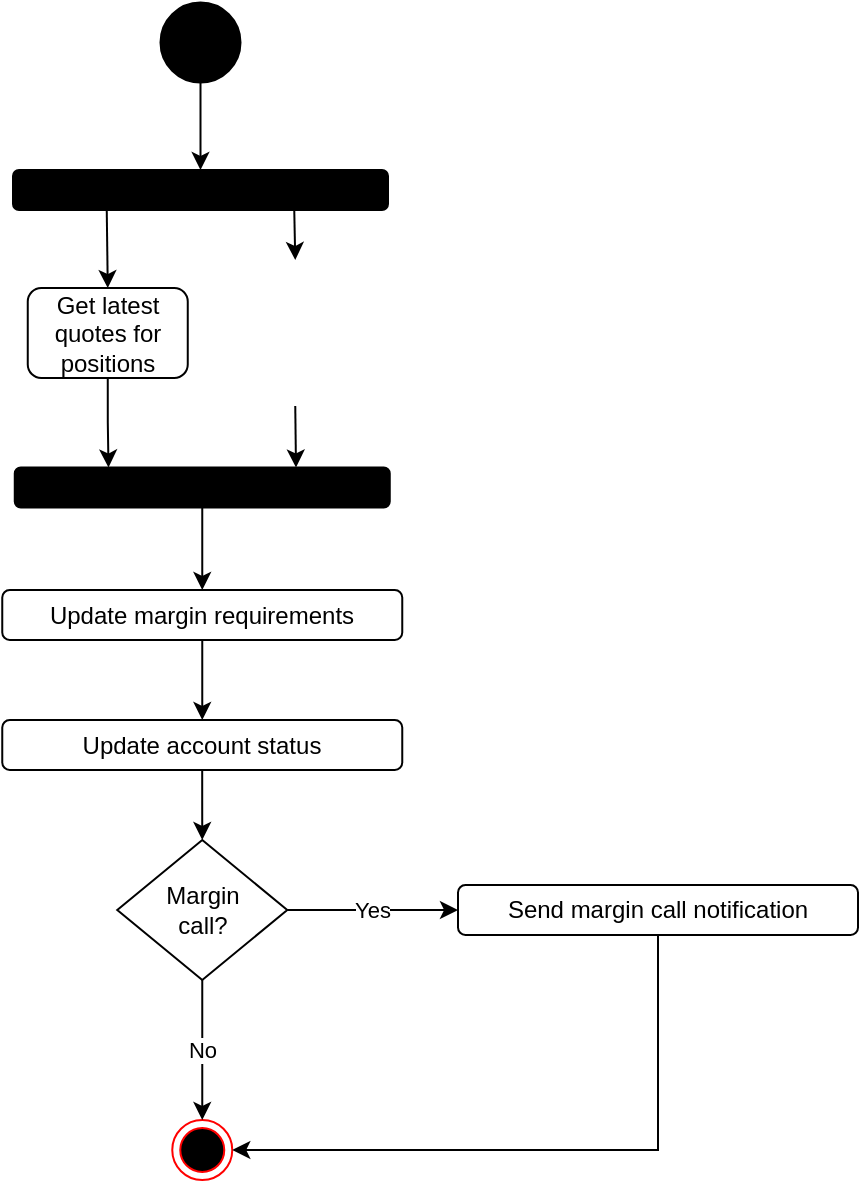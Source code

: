 <mxfile version="13.9.9" type="github">
  <diagram id="h0yh4uh9Ou2qqzZrw4VW" name="Page-1">
    <mxGraphModel dx="1038" dy="491" grid="1" gridSize="10" guides="1" tooltips="1" connect="1" arrows="1" fold="1" page="1" pageScale="1" pageWidth="850" pageHeight="1100" math="0" shadow="0">
      <root>
        <mxCell id="0" />
        <mxCell id="1" parent="0" />
        <mxCell id="CvozXVyJyX2lD8ZnYhm1-18" style="edgeStyle=orthogonalEdgeStyle;rounded=0;orthogonalLoop=1;jettySize=auto;html=1;entryX=0;entryY=0.5;entryDx=0;entryDy=0;" parent="1" source="fXs1r2CifXFu1rM4M8Fj-1" target="CvozXVyJyX2lD8ZnYhm1-1" edge="1">
          <mxGeometry relative="1" as="geometry" />
        </mxCell>
        <mxCell id="fXs1r2CifXFu1rM4M8Fj-1" value="" style="ellipse;whiteSpace=wrap;html=1;aspect=fixed;fillColor=#000000;" parent="1" vertex="1">
          <mxGeometry x="221.25" y="31.25" width="40" height="40" as="geometry" />
        </mxCell>
        <mxCell id="OsMlclKe9sGLii8gvVtk-3" value="Yes" style="edgeStyle=orthogonalEdgeStyle;rounded=0;orthogonalLoop=1;jettySize=auto;html=1;entryX=0.5;entryY=0;entryDx=0;entryDy=0;" parent="1" edge="1">
          <mxGeometry relative="1" as="geometry">
            <mxPoint x="665" y="450" as="targetPoint" />
          </mxGeometry>
        </mxCell>
        <mxCell id="U1gIK-Ml1kVYt0ZC6_mx-13" style="edgeStyle=orthogonalEdgeStyle;rounded=0;orthogonalLoop=1;jettySize=auto;html=1;entryX=0.5;entryY=0;entryDx=0;entryDy=0;exitX=0.5;exitY=1;exitDx=0;exitDy=0;" parent="1" edge="1">
          <mxGeometry relative="1" as="geometry">
            <Array as="points" />
            <mxPoint x="220" y="420" as="sourcePoint" />
          </mxGeometry>
        </mxCell>
        <mxCell id="CvozXVyJyX2lD8ZnYhm1-9" style="edgeStyle=orthogonalEdgeStyle;rounded=0;orthogonalLoop=1;jettySize=auto;html=1;exitX=1;exitY=0.25;exitDx=0;exitDy=0;entryX=0.5;entryY=0;entryDx=0;entryDy=0;" parent="1" source="CvozXVyJyX2lD8ZnYhm1-1" target="CvozXVyJyX2lD8ZnYhm1-8" edge="1">
          <mxGeometry relative="1" as="geometry" />
        </mxCell>
        <mxCell id="CvozXVyJyX2lD8ZnYhm1-14" style="edgeStyle=orthogonalEdgeStyle;rounded=0;orthogonalLoop=1;jettySize=auto;html=1;exitX=1;exitY=0.75;exitDx=0;exitDy=0;entryX=0.5;entryY=0;entryDx=0;entryDy=0;" parent="1" source="CvozXVyJyX2lD8ZnYhm1-1" target="CvozXVyJyX2lD8ZnYhm1-5" edge="1">
          <mxGeometry relative="1" as="geometry" />
        </mxCell>
        <mxCell id="CvozXVyJyX2lD8ZnYhm1-1" value="" style="rounded=1;whiteSpace=wrap;html=1;fillColor=#000000;rotation=90;" parent="1" vertex="1">
          <mxGeometry x="231.25" y="31.25" width="20" height="187.5" as="geometry" />
        </mxCell>
        <mxCell id="CvozXVyJyX2lD8ZnYhm1-20" style="edgeStyle=orthogonalEdgeStyle;rounded=0;orthogonalLoop=1;jettySize=auto;html=1;" parent="1" source="CvozXVyJyX2lD8ZnYhm1-3" target="CvozXVyJyX2lD8ZnYhm1-19" edge="1">
          <mxGeometry relative="1" as="geometry" />
        </mxCell>
        <mxCell id="CvozXVyJyX2lD8ZnYhm1-3" value="" style="rounded=1;whiteSpace=wrap;html=1;fillColor=#000000;rotation=90;" parent="1" vertex="1">
          <mxGeometry x="232.13" y="180" width="20" height="187.5" as="geometry" />
        </mxCell>
        <mxCell id="CvozXVyJyX2lD8ZnYhm1-15" style="edgeStyle=orthogonalEdgeStyle;rounded=0;orthogonalLoop=1;jettySize=auto;html=1;exitX=0.5;exitY=1;exitDx=0;exitDy=0;entryX=0;entryY=0.75;entryDx=0;entryDy=0;" parent="1" source="CvozXVyJyX2lD8ZnYhm1-5" target="CvozXVyJyX2lD8ZnYhm1-3" edge="1">
          <mxGeometry relative="1" as="geometry" />
        </mxCell>
        <mxCell id="CvozXVyJyX2lD8ZnYhm1-5" value="Get latest quotes for positions" style="rounded=1;whiteSpace=wrap;html=1;fillColor=#FFFFFF;" parent="1" vertex="1">
          <mxGeometry x="154.88" y="174" width="80" height="45" as="geometry" />
        </mxCell>
        <mxCell id="CvozXVyJyX2lD8ZnYhm1-10" style="edgeStyle=orthogonalEdgeStyle;rounded=0;orthogonalLoop=1;jettySize=auto;html=1;exitX=0.5;exitY=1;exitDx=0;exitDy=0;entryX=0;entryY=0.25;entryDx=0;entryDy=0;" parent="1" source="CvozXVyJyX2lD8ZnYhm1-8" target="CvozXVyJyX2lD8ZnYhm1-3" edge="1">
          <mxGeometry relative="1" as="geometry" />
        </mxCell>
        <mxCell id="CvozXVyJyX2lD8ZnYhm1-8" value="" style="shape=image;html=1;verticalAlign=top;verticalLabelPosition=bottom;labelBackgroundColor=#ffffff;imageAspect=0;aspect=fixed;image=https://cdn4.iconfinder.com/data/icons/user-interface-glyph-5/32/Clock-128.png" parent="1" vertex="1">
          <mxGeometry x="252.13" y="160" width="73" height="73" as="geometry" />
        </mxCell>
        <mxCell id="CvozXVyJyX2lD8ZnYhm1-30" style="edgeStyle=orthogonalEdgeStyle;rounded=0;orthogonalLoop=1;jettySize=auto;html=1;entryX=0.5;entryY=0;entryDx=0;entryDy=0;" parent="1" source="CvozXVyJyX2lD8ZnYhm1-19" target="CvozXVyJyX2lD8ZnYhm1-28" edge="1">
          <mxGeometry relative="1" as="geometry" />
        </mxCell>
        <mxCell id="CvozXVyJyX2lD8ZnYhm1-19" value="Update margin requirements" style="rounded=1;whiteSpace=wrap;html=1;fillColor=#FFFFFF;" parent="1" vertex="1">
          <mxGeometry x="142.13" y="325" width="200" height="25" as="geometry" />
        </mxCell>
        <mxCell id="CvozXVyJyX2lD8ZnYhm1-27" value="" style="ellipse;html=1;shape=endState;fillColor=#000000;strokeColor=#ff0000;" parent="1" vertex="1">
          <mxGeometry x="227.13" y="590" width="30" height="30" as="geometry" />
        </mxCell>
        <mxCell id="CvozXVyJyX2lD8ZnYhm1-32" style="edgeStyle=orthogonalEdgeStyle;rounded=0;orthogonalLoop=1;jettySize=auto;html=1;entryX=0.5;entryY=0;entryDx=0;entryDy=0;" parent="1" source="CvozXVyJyX2lD8ZnYhm1-28" target="CvozXVyJyX2lD8ZnYhm1-31" edge="1">
          <mxGeometry relative="1" as="geometry" />
        </mxCell>
        <mxCell id="CvozXVyJyX2lD8ZnYhm1-28" value="Update account status" style="rounded=1;whiteSpace=wrap;html=1;fillColor=#FFFFFF;" parent="1" vertex="1">
          <mxGeometry x="142.13" y="390" width="200" height="25" as="geometry" />
        </mxCell>
        <mxCell id="CvozXVyJyX2lD8ZnYhm1-33" value="No" style="edgeStyle=orthogonalEdgeStyle;rounded=0;orthogonalLoop=1;jettySize=auto;html=1;entryX=0.5;entryY=0;entryDx=0;entryDy=0;" parent="1" source="CvozXVyJyX2lD8ZnYhm1-31" target="CvozXVyJyX2lD8ZnYhm1-27" edge="1">
          <mxGeometry relative="1" as="geometry" />
        </mxCell>
        <mxCell id="CvozXVyJyX2lD8ZnYhm1-35" value="Yes" style="edgeStyle=orthogonalEdgeStyle;rounded=0;orthogonalLoop=1;jettySize=auto;html=1;entryX=0;entryY=0.5;entryDx=0;entryDy=0;" parent="1" source="CvozXVyJyX2lD8ZnYhm1-31" target="CvozXVyJyX2lD8ZnYhm1-34" edge="1">
          <mxGeometry relative="1" as="geometry" />
        </mxCell>
        <mxCell id="CvozXVyJyX2lD8ZnYhm1-31" value="Margin &lt;br&gt;call?" style="rhombus;whiteSpace=wrap;html=1;" parent="1" vertex="1">
          <mxGeometry x="199.63" y="450" width="85" height="70" as="geometry" />
        </mxCell>
        <mxCell id="CvozXVyJyX2lD8ZnYhm1-36" style="edgeStyle=orthogonalEdgeStyle;rounded=0;orthogonalLoop=1;jettySize=auto;html=1;entryX=1;entryY=0.5;entryDx=0;entryDy=0;exitX=0.5;exitY=1;exitDx=0;exitDy=0;" parent="1" source="CvozXVyJyX2lD8ZnYhm1-34" target="CvozXVyJyX2lD8ZnYhm1-27" edge="1">
          <mxGeometry relative="1" as="geometry" />
        </mxCell>
        <mxCell id="CvozXVyJyX2lD8ZnYhm1-34" value="Send margin call notification" style="rounded=1;whiteSpace=wrap;html=1;fillColor=#FFFFFF;" parent="1" vertex="1">
          <mxGeometry x="370" y="472.5" width="200" height="25" as="geometry" />
        </mxCell>
      </root>
    </mxGraphModel>
  </diagram>
</mxfile>
